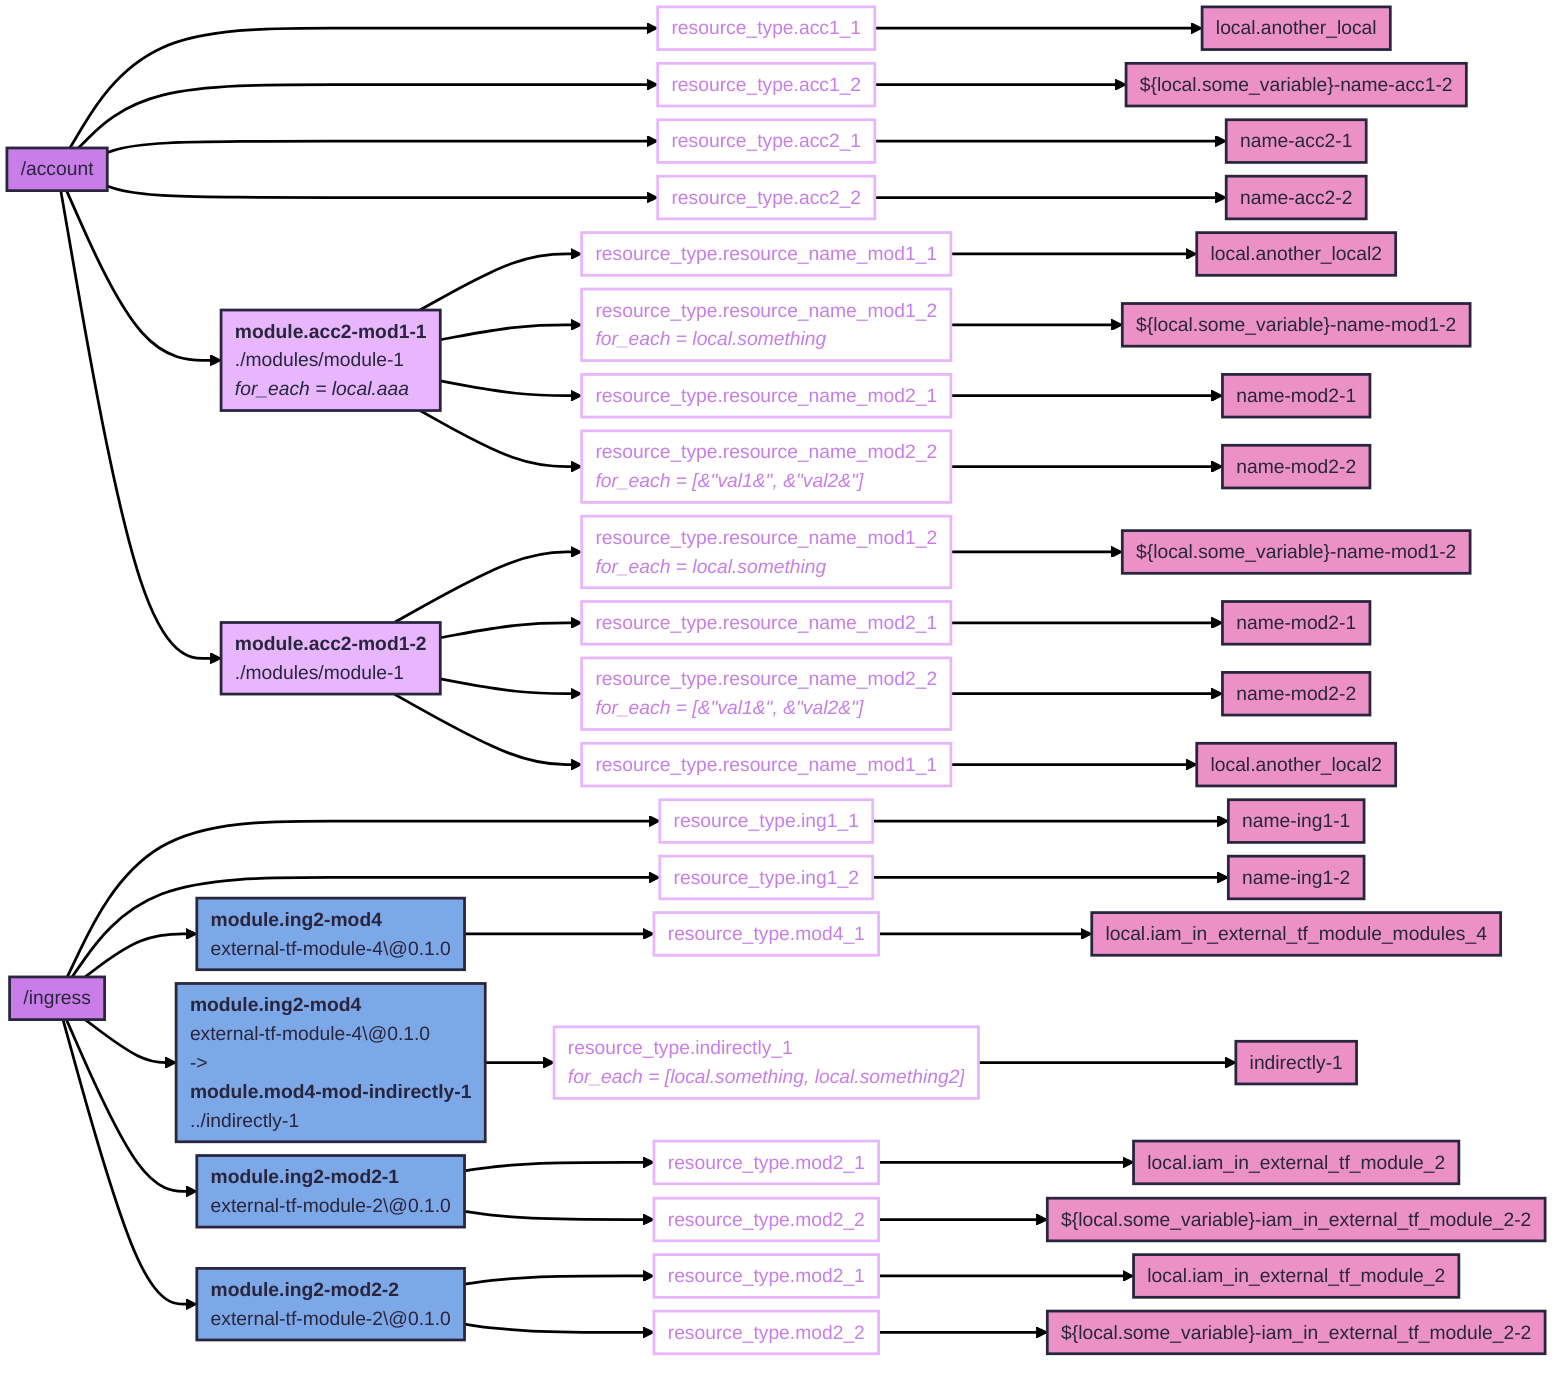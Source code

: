 ---
config:
  theme: redux
  flowchart:
    diagramPadding: 5
    padding: 5
    nodeSpacing: 10
    wrappingWidth: 700
---
flowchart LR
  classDef tf-path fill:#c87de8
  classDef tf-resource-name stroke:#e7b6fc,color:#c87de8,text-align:left
  classDef tf-int-mod fill:#e7b6fc,text-align:left
  classDef tf-ext-mod fill:#7da8e8,text-align:left
  classDef tf-resource-field-name fill:#eb91c7
  account["/account"]:::tf-path ---> account__acc11["resource_type.acc1_1"]:::tf-resource-name --> account__acc11_FieldName["local.another_local"]:::tf-resource-field-name
  account["/account"]:::tf-path ---> account__acc12["resource_type.acc1_2"]:::tf-resource-name --> account__acc12_FieldName["${local.some_variable}-name-acc1-2"]:::tf-resource-field-name
  account["/account"]:::tf-path ---> account__acc21["resource_type.acc2_1"]:::tf-resource-name --> account__acc21_FieldName["name-acc2-1"]:::tf-resource-field-name
  account["/account"]:::tf-path ---> account__acc22["resource_type.acc2_2"]:::tf-resource-name --> account__acc22_FieldName["name-acc2-2"]:::tf-resource-field-name
  account["/account"]:::tf-path --> account__accountmodulesmodule1_acc2mod11["<b>module.acc2-mod1-1</b><br>./modules/module-1<br><i>for_each = local.aaa</i>"]:::tf-int-mod
  account__accountmodulesmodule1_acc2mod11 --> account__accountmodulesmodule1_acc2mod11__resourcenamemod11["resource_type.resource_name_mod1_1"]:::tf-resource-name --> account__accountmodulesmodule1_acc2mod11__resourcenamemod11_FieldName["local.another_local2"]:::tf-resource-field-name
  account__accountmodulesmodule1_acc2mod11 --> account__accountmodulesmodule1_acc2mod11__resourcenamemod12["resource_type.resource_name_mod1_2<br><i>for_each = local.something</i>"]:::tf-resource-name --> account__accountmodulesmodule1_acc2mod11__resourcenamemod12_FieldName["${local.some_variable}-name-mod1-2"]:::tf-resource-field-name
  account__accountmodulesmodule1_acc2mod11 --> account__accountmodulesmodule1_acc2mod11__resourcenamemod21["resource_type.resource_name_mod2_1"]:::tf-resource-name --> account__accountmodulesmodule1_acc2mod11__resourcenamemod21_FieldName["name-mod2-1"]:::tf-resource-field-name
  account__accountmodulesmodule1_acc2mod11 --> account__accountmodulesmodule1_acc2mod11__resourcenamemod22["resource_type.resource_name_mod2_2<br><i>for_each = [&#34;val1&#34;, &#34;val2&#34;]</i>"]:::tf-resource-name --> account__accountmodulesmodule1_acc2mod11__resourcenamemod22_FieldName["name-mod2-2"]:::tf-resource-field-name
  account["/account"]:::tf-path --> account__accountmodulesmodule1_acc2mod12["<b>module.acc2-mod1-2</b><br>./modules/module-1"]:::tf-int-mod
  account__accountmodulesmodule1_acc2mod12 --> account__accountmodulesmodule1_acc2mod12__resourcenamemod12["resource_type.resource_name_mod1_2<br><i>for_each = local.something</i>"]:::tf-resource-name --> account__accountmodulesmodule1_acc2mod12__resourcenamemod12_FieldName["${local.some_variable}-name-mod1-2"]:::tf-resource-field-name
  account__accountmodulesmodule1_acc2mod12 --> account__accountmodulesmodule1_acc2mod12__resourcenamemod21["resource_type.resource_name_mod2_1"]:::tf-resource-name --> account__accountmodulesmodule1_acc2mod12__resourcenamemod21_FieldName["name-mod2-1"]:::tf-resource-field-name
  account__accountmodulesmodule1_acc2mod12 --> account__accountmodulesmodule1_acc2mod12__resourcenamemod22["resource_type.resource_name_mod2_2<br><i>for_each = [&#34;val1&#34;, &#34;val2&#34;]</i>"]:::tf-resource-name --> account__accountmodulesmodule1_acc2mod12__resourcenamemod22_FieldName["name-mod2-2"]:::tf-resource-field-name
  account__accountmodulesmodule1_acc2mod12 --> account__accountmodulesmodule1_acc2mod12__resourcenamemod11["resource_type.resource_name_mod1_1"]:::tf-resource-name --> account__accountmodulesmodule1_acc2mod12__resourcenamemod11_FieldName["local.another_local2"]:::tf-resource-field-name
  ingress["/ingress"]:::tf-path ---> ingress__ing11["resource_type.ing1_1"]:::tf-resource-name --> ingress__ing11_FieldName["name-ing1-1"]:::tf-resource-field-name
  ingress["/ingress"]:::tf-path ---> ingress__ing12["resource_type.ing1_2"]:::tf-resource-name --> ingress__ing12_FieldName["name-ing1-2"]:::tf-resource-field-name
  ingress["/ingress"]:::tf-path --> ingress__root_ing2mod4["<b>module.ing2-mod4</b><br>external-tf-module-4\@0.1.0"]:::tf-ext-mod
  ingress__root_ing2mod4 --> ingress__root_ing2mod4__mod41["resource_type.mod4_1"]:::tf-resource-name --> ingress__root_ing2mod4__mod41_FieldName["local.iam_in_external_tf_module_modules_4"]:::tf-resource-field-name
  ingress["/ingress"]:::tf-path --> ingress__root_ing2mod4__mod4modindirectly1["<b>module.ing2-mod4</b><br>external-tf-module-4\@0.1.0<br>-&gt;<br><b>module.mod4-mod-indirectly-1</b><br>../indirectly-1"]:::tf-ext-mod
  ingress__root_ing2mod4__mod4modindirectly1 --> ingress__root_ing2mod4__mod4modindirectly1__indirectly1["resource_type.indirectly_1<br><i>for_each = [local.something, local.something2]</i>"]:::tf-resource-name --> ingress__root_ing2mod4__mod4modindirectly1__indirectly1_FieldName["indirectly-1"]:::tf-resource-field-name
  ingress["/ingress"]:::tf-path --> ingress__root_ing2mod21["<b>module.ing2-mod2-1</b><br>external-tf-module-2\@0.1.0"]:::tf-ext-mod
  ingress__root_ing2mod21 --> ingress__root_ing2mod21__mod21["resource_type.mod2_1"]:::tf-resource-name --> ingress__root_ing2mod21__mod21_FieldName["local.iam_in_external_tf_module_2"]:::tf-resource-field-name
  ingress__root_ing2mod21 --> ingress__root_ing2mod21__mod22["resource_type.mod2_2"]:::tf-resource-name --> ingress__root_ing2mod21__mod22_FieldName["${local.some_variable}-iam_in_external_tf_module_2-2"]:::tf-resource-field-name
  ingress["/ingress"]:::tf-path --> ingress__root_ing2mod22["<b>module.ing2-mod2-2</b><br>external-tf-module-2\@0.1.0"]:::tf-ext-mod
  ingress__root_ing2mod22 --> ingress__root_ing2mod22__mod21["resource_type.mod2_1"]:::tf-resource-name --> ingress__root_ing2mod22__mod21_FieldName["local.iam_in_external_tf_module_2"]:::tf-resource-field-name
  ingress__root_ing2mod22 --> ingress__root_ing2mod22__mod22["resource_type.mod2_2"]:::tf-resource-name --> ingress__root_ing2mod22__mod22_FieldName["${local.some_variable}-iam_in_external_tf_module_2-2"]:::tf-resource-field-name
